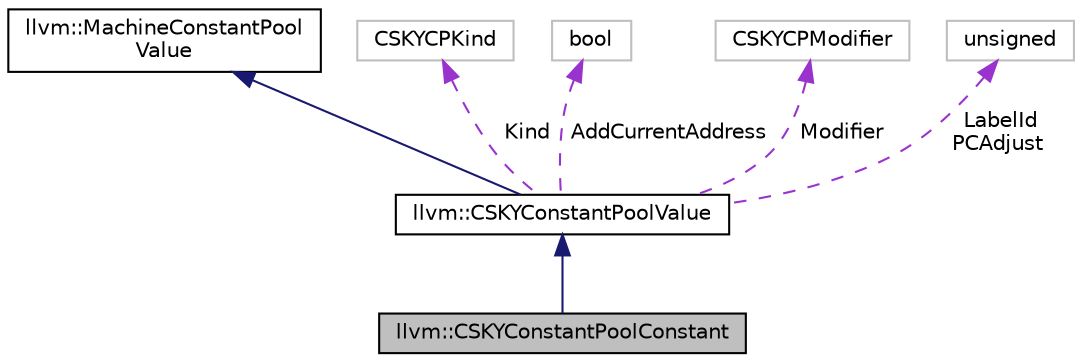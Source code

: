 digraph "llvm::CSKYConstantPoolConstant"
{
 // LATEX_PDF_SIZE
  bgcolor="transparent";
  edge [fontname="Helvetica",fontsize="10",labelfontname="Helvetica",labelfontsize="10"];
  node [fontname="Helvetica",fontsize="10",shape=record];
  Node1 [label="llvm::CSKYConstantPoolConstant",height=0.2,width=0.4,color="black", fillcolor="grey75", style="filled", fontcolor="black",tooltip="CSKY-specific constant pool values for Constants, Functions, and BlockAddresses."];
  Node2 -> Node1 [dir="back",color="midnightblue",fontsize="10",style="solid",fontname="Helvetica"];
  Node2 [label="llvm::CSKYConstantPoolValue",height=0.2,width=0.4,color="black",URL="$classllvm_1_1CSKYConstantPoolValue.html",tooltip="CSKYConstantPoolValue - CSKY specific constantpool value."];
  Node3 -> Node2 [dir="back",color="midnightblue",fontsize="10",style="solid",fontname="Helvetica"];
  Node3 [label="llvm::MachineConstantPool\lValue",height=0.2,width=0.4,color="black",URL="$classllvm_1_1MachineConstantPoolValue.html",tooltip="Abstract base class for all machine specific constantpool value subclasses."];
  Node4 -> Node2 [dir="back",color="darkorchid3",fontsize="10",style="dashed",label=" Kind" ,fontname="Helvetica"];
  Node4 [label="CSKYCPKind",height=0.2,width=0.4,color="grey75",tooltip=" "];
  Node5 -> Node2 [dir="back",color="darkorchid3",fontsize="10",style="dashed",label=" AddCurrentAddress" ,fontname="Helvetica"];
  Node5 [label="bool",height=0.2,width=0.4,color="grey75",tooltip=" "];
  Node6 -> Node2 [dir="back",color="darkorchid3",fontsize="10",style="dashed",label=" Modifier" ,fontname="Helvetica"];
  Node6 [label="CSKYCPModifier",height=0.2,width=0.4,color="grey75",tooltip=" "];
  Node7 -> Node2 [dir="back",color="darkorchid3",fontsize="10",style="dashed",label=" LabelId\nPCAdjust" ,fontname="Helvetica"];
  Node7 [label="unsigned",height=0.2,width=0.4,color="grey75",tooltip=" "];
}
